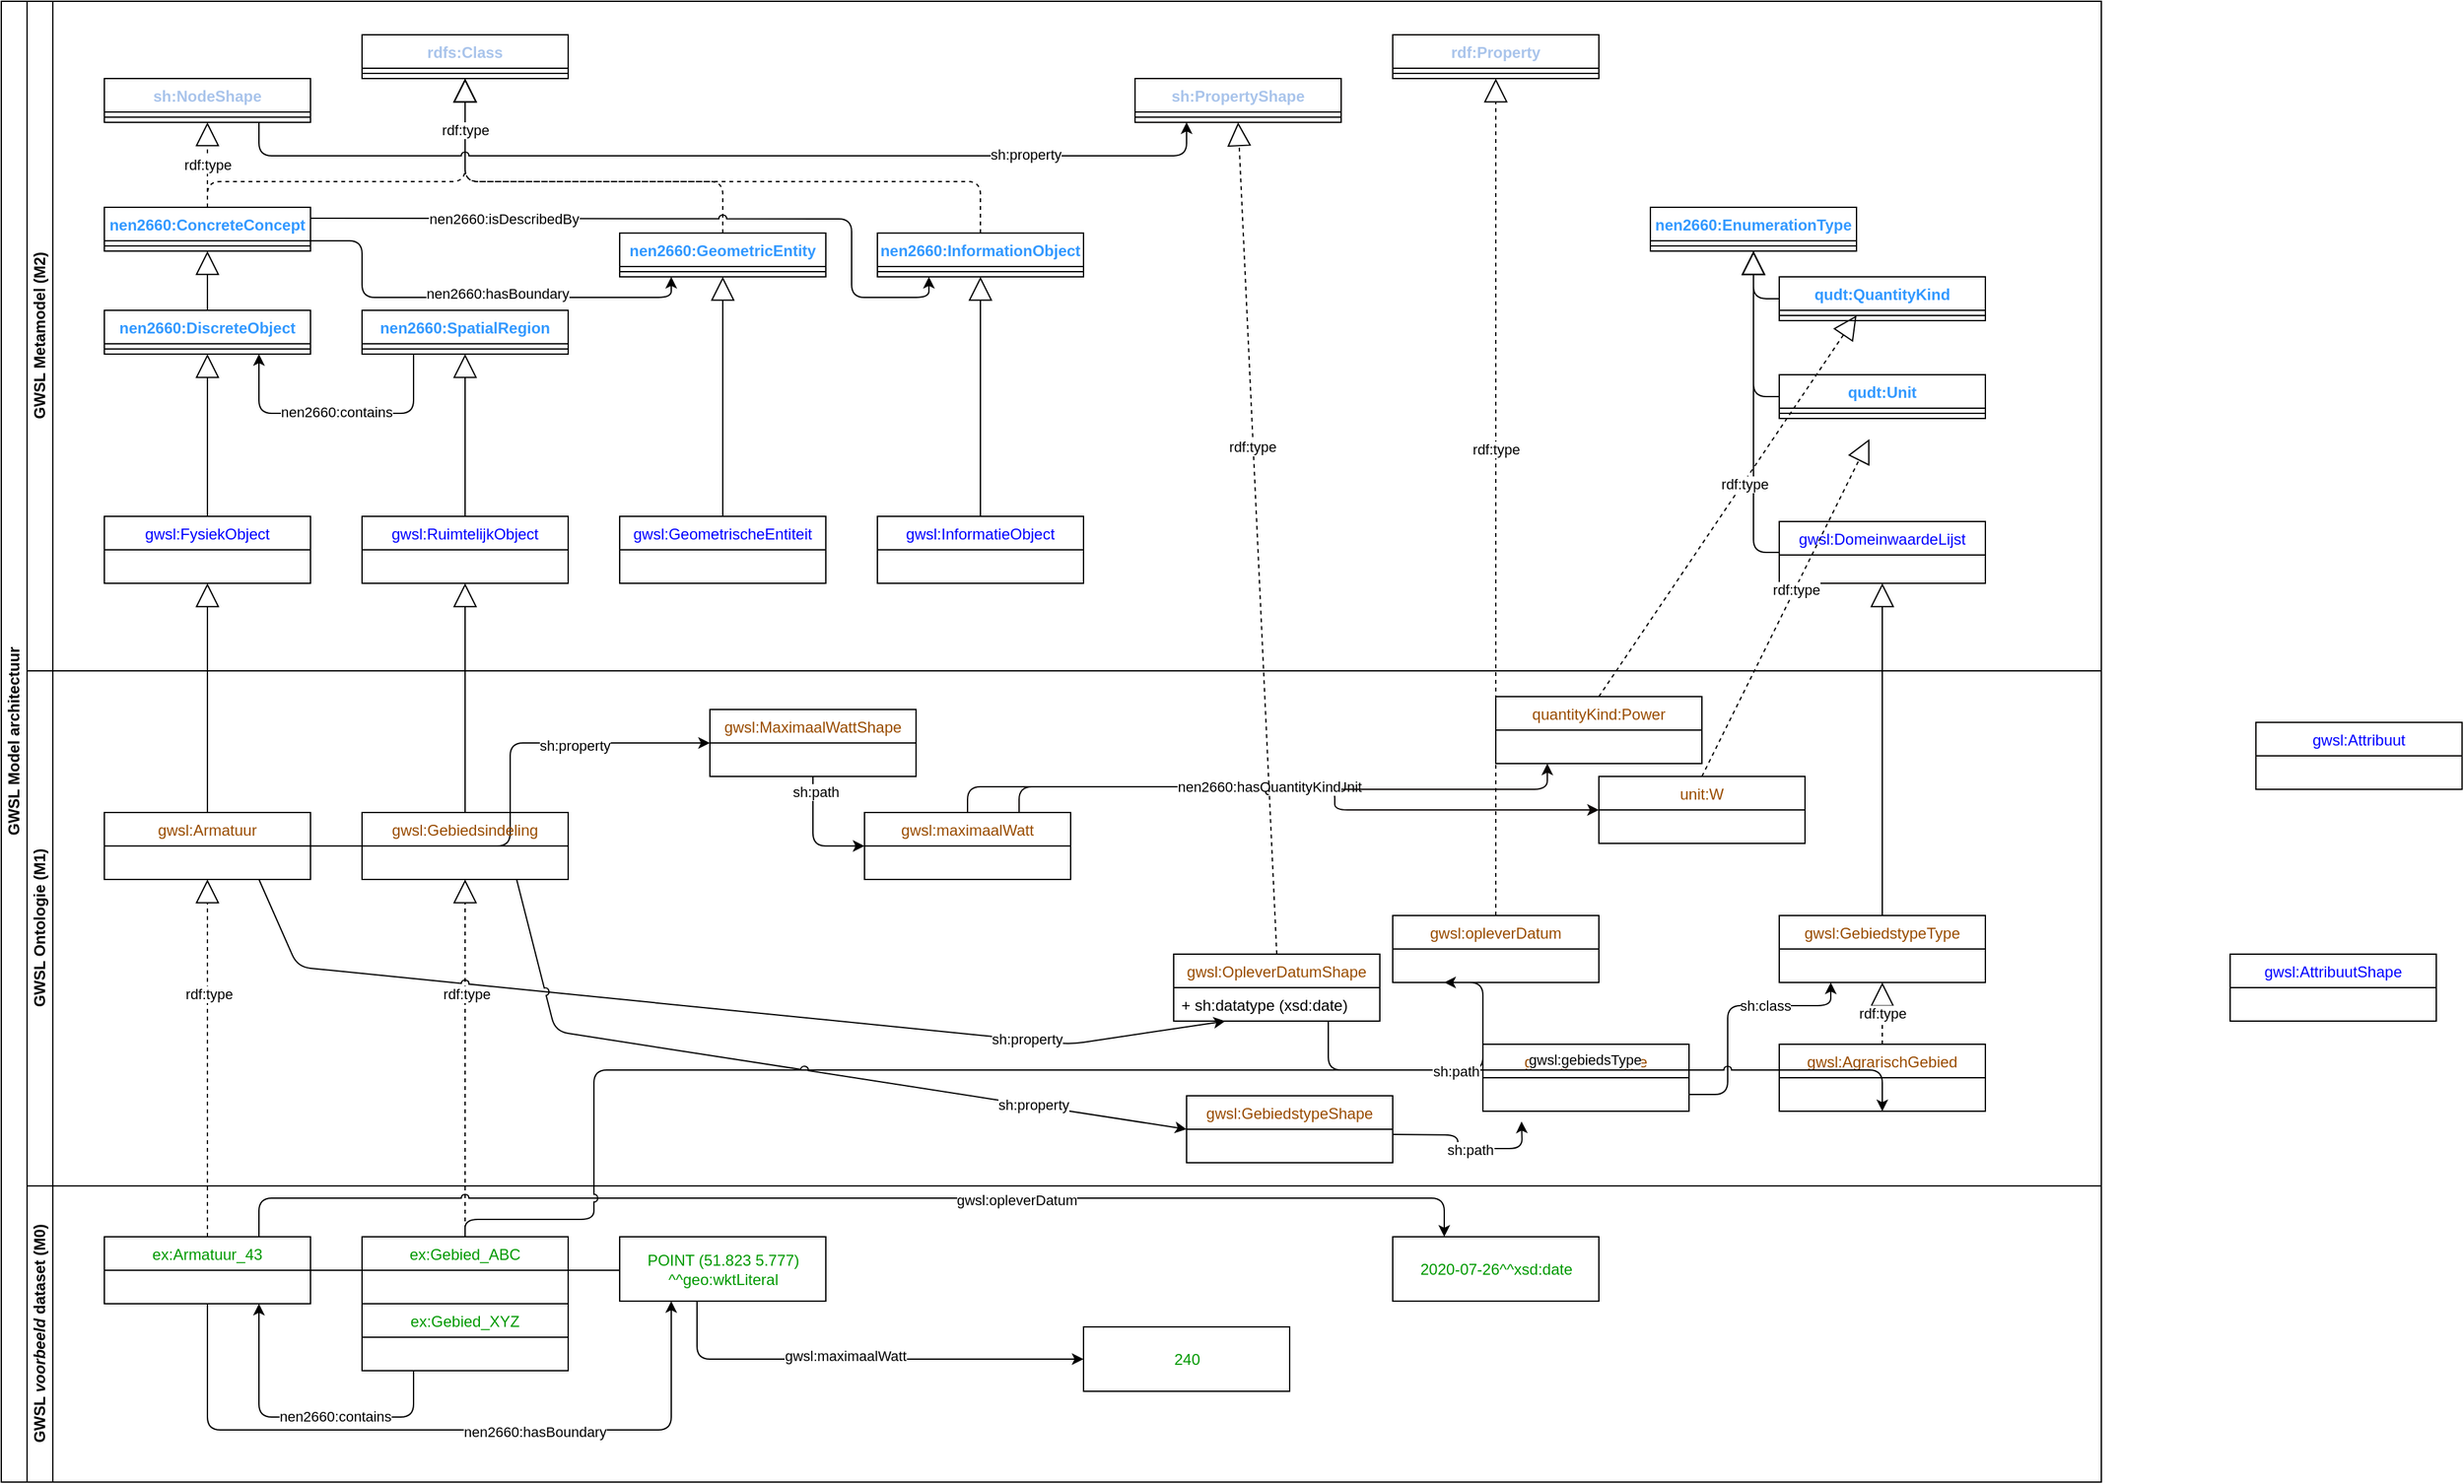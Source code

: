 <mxfile version="14.9.2" type="github">
  <diagram id="prtHgNgQTEPvFCAcTncT" name="Page-1">
    <mxGraphModel dx="2062" dy="1122" grid="1" gridSize="10" guides="1" tooltips="1" connect="1" arrows="1" fold="1" page="1" pageScale="1" pageWidth="1654" pageHeight="1169" math="0" shadow="0">
      <root>
        <mxCell id="0" />
        <mxCell id="1" parent="0" />
        <mxCell id="dNxyNK7c78bLwvsdeMH5-19" value="GWSL Model architectuur" style="swimlane;html=1;childLayout=stackLayout;resizeParent=1;resizeParentMax=0;horizontal=0;startSize=20;horizontalStack=0;" parent="1" vertex="1">
          <mxGeometry x="10" y="10" width="1630" height="1150" as="geometry">
            <mxRectangle x="120" y="120" width="30" height="50" as="alternateBounds" />
          </mxGeometry>
        </mxCell>
        <mxCell id="dNxyNK7c78bLwvsdeMH5-20" value="GWSL Metamodel (M2)" style="swimlane;html=1;startSize=20;horizontal=0;" parent="dNxyNK7c78bLwvsdeMH5-19" vertex="1">
          <mxGeometry x="20" width="1610" height="520" as="geometry">
            <mxRectangle x="20" width="1540" height="20" as="alternateBounds" />
          </mxGeometry>
        </mxCell>
        <mxCell id="ITeB4xRi5K-im_U4vZZ5-93" value="" style="endArrow=block;endSize=16;endFill=0;html=1;exitX=0.5;exitY=0;exitDx=0;exitDy=0;dashed=1;" parent="dNxyNK7c78bLwvsdeMH5-20" source="ITeB4xRi5K-im_U4vZZ5-81" edge="1">
          <mxGeometry width="160" relative="1" as="geometry">
            <mxPoint x="550" y="190" as="sourcePoint" />
            <mxPoint x="340" y="60" as="targetPoint" />
            <Array as="points">
              <mxPoint x="740" y="140" />
              <mxPoint x="340" y="140" />
            </Array>
          </mxGeometry>
        </mxCell>
        <mxCell id="ITeB4xRi5K-im_U4vZZ5-92" value="" style="endArrow=block;endSize=16;endFill=0;html=1;entryX=0.5;entryY=1;entryDx=0;entryDy=0;exitX=0.5;exitY=0;exitDx=0;exitDy=0;dashed=1;" parent="dNxyNK7c78bLwvsdeMH5-20" source="ITeB4xRi5K-im_U4vZZ5-16" target="ITeB4xRi5K-im_U4vZZ5-38" edge="1">
          <mxGeometry width="160" relative="1" as="geometry">
            <mxPoint x="150" y="170" as="sourcePoint" />
            <mxPoint x="350" y="70" as="targetPoint" />
            <Array as="points">
              <mxPoint x="540" y="140" />
              <mxPoint x="340" y="140" />
            </Array>
          </mxGeometry>
        </mxCell>
        <mxCell id="ITeB4xRi5K-im_U4vZZ5-11" value="gwsl:FysiekObject" style="swimlane;fontStyle=0;childLayout=stackLayout;horizontal=1;startSize=26;fillColor=none;horizontalStack=0;resizeParent=1;resizeParentMax=0;resizeLast=0;collapsible=1;marginBottom=0;fontColor=#0000FF;" parent="dNxyNK7c78bLwvsdeMH5-20" vertex="1">
          <mxGeometry x="60" y="400" width="160" height="52" as="geometry" />
        </mxCell>
        <mxCell id="ITeB4xRi5K-im_U4vZZ5-13" value="" style="endArrow=block;endSize=16;endFill=0;html=1;entryX=0.5;entryY=1;entryDx=0;entryDy=0;" parent="dNxyNK7c78bLwvsdeMH5-20" source="ITeB4xRi5K-im_U4vZZ5-11" target="ITeB4xRi5K-im_U4vZZ5-5" edge="1">
          <mxGeometry width="160" relative="1" as="geometry">
            <mxPoint x="-145" y="400" as="sourcePoint" />
            <mxPoint x="15" y="400" as="targetPoint" />
          </mxGeometry>
        </mxCell>
        <mxCell id="ITeB4xRi5K-im_U4vZZ5-14" value="gwsl:RuimtelijkObject" style="swimlane;fontStyle=0;childLayout=stackLayout;horizontal=1;startSize=26;fillColor=none;horizontalStack=0;resizeParent=1;resizeParentMax=0;resizeLast=0;collapsible=1;marginBottom=0;fontColor=#0000FF;" parent="dNxyNK7c78bLwvsdeMH5-20" vertex="1">
          <mxGeometry x="260" y="400" width="160" height="52" as="geometry" />
        </mxCell>
        <mxCell id="ITeB4xRi5K-im_U4vZZ5-15" value="" style="endArrow=block;endSize=16;endFill=0;html=1;exitX=0.5;exitY=0;exitDx=0;exitDy=0;" parent="dNxyNK7c78bLwvsdeMH5-20" source="ITeB4xRi5K-im_U4vZZ5-14" target="ITeB4xRi5K-im_U4vZZ5-10" edge="1">
          <mxGeometry width="160" relative="1" as="geometry">
            <mxPoint x="-35" y="360" as="sourcePoint" />
            <mxPoint x="-35" y="224" as="targetPoint" />
          </mxGeometry>
        </mxCell>
        <mxCell id="ITeB4xRi5K-im_U4vZZ5-18" value="nen2660:EnumerationType" style="swimlane;fontStyle=1;align=center;verticalAlign=top;childLayout=stackLayout;horizontal=1;startSize=26;horizontalStack=0;resizeParent=1;resizeParentMax=0;resizeLast=0;collapsible=1;marginBottom=0;fontColor=#3399FF;" parent="dNxyNK7c78bLwvsdeMH5-20" vertex="1">
          <mxGeometry x="1260" y="160" width="160" height="34" as="geometry" />
        </mxCell>
        <mxCell id="ITeB4xRi5K-im_U4vZZ5-19" value="" style="line;strokeWidth=1;fillColor=none;align=left;verticalAlign=middle;spacingTop=-1;spacingLeft=3;spacingRight=3;rotatable=0;labelPosition=right;points=[];portConstraint=eastwest;" parent="ITeB4xRi5K-im_U4vZZ5-18" vertex="1">
          <mxGeometry y="26" width="160" height="8" as="geometry" />
        </mxCell>
        <mxCell id="ITeB4xRi5K-im_U4vZZ5-20" value="qudt:QuantityKind" style="swimlane;fontStyle=1;align=center;verticalAlign=top;childLayout=stackLayout;horizontal=1;startSize=26;horizontalStack=0;resizeParent=1;resizeParentMax=0;resizeLast=0;collapsible=1;marginBottom=0;labelBackgroundColor=none;fontColor=#3399FF;" parent="dNxyNK7c78bLwvsdeMH5-20" vertex="1">
          <mxGeometry x="1360" y="214" width="160" height="34" as="geometry" />
        </mxCell>
        <mxCell id="ITeB4xRi5K-im_U4vZZ5-21" value="" style="line;strokeWidth=1;fillColor=none;align=left;verticalAlign=middle;spacingTop=-1;spacingLeft=3;spacingRight=3;rotatable=0;labelPosition=right;points=[];portConstraint=eastwest;labelBackgroundColor=#FF9999;" parent="ITeB4xRi5K-im_U4vZZ5-20" vertex="1">
          <mxGeometry y="26" width="160" height="8" as="geometry" />
        </mxCell>
        <mxCell id="ITeB4xRi5K-im_U4vZZ5-22" value="qudt:Unit" style="swimlane;fontStyle=1;align=center;verticalAlign=top;childLayout=stackLayout;horizontal=1;startSize=26;horizontalStack=0;resizeParent=1;resizeParentMax=0;resizeLast=0;collapsible=1;marginBottom=0;labelBackgroundColor=none;fontColor=#3399FF;" parent="dNxyNK7c78bLwvsdeMH5-20" vertex="1">
          <mxGeometry x="1360" y="290" width="160" height="34" as="geometry" />
        </mxCell>
        <mxCell id="ITeB4xRi5K-im_U4vZZ5-23" value="" style="line;strokeWidth=1;fillColor=none;align=left;verticalAlign=middle;spacingTop=-1;spacingLeft=3;spacingRight=3;rotatable=0;labelPosition=right;points=[];portConstraint=eastwest;labelBackgroundColor=#FF9999;" parent="ITeB4xRi5K-im_U4vZZ5-22" vertex="1">
          <mxGeometry y="26" width="160" height="8" as="geometry" />
        </mxCell>
        <mxCell id="ITeB4xRi5K-im_U4vZZ5-25" value="rdf:Property" style="swimlane;fontStyle=1;align=center;verticalAlign=top;childLayout=stackLayout;horizontal=1;startSize=26;horizontalStack=0;resizeParent=1;resizeParentMax=0;resizeLast=0;collapsible=1;marginBottom=0;strokeColor=#050302;fillColor=#FFFFFF;labelBackgroundColor=none;labelBorderColor=none;fontColor=#A9C4EB;" parent="dNxyNK7c78bLwvsdeMH5-20" vertex="1">
          <mxGeometry x="1060" y="26" width="160" height="34" as="geometry" />
        </mxCell>
        <mxCell id="ITeB4xRi5K-im_U4vZZ5-26" value="" style="line;strokeWidth=1;fillColor=none;align=left;verticalAlign=middle;spacingTop=-1;spacingLeft=3;spacingRight=3;rotatable=0;labelPosition=right;points=[];portConstraint=eastwest;" parent="ITeB4xRi5K-im_U4vZZ5-25" vertex="1">
          <mxGeometry y="26" width="160" height="8" as="geometry" />
        </mxCell>
        <mxCell id="ITeB4xRi5K-im_U4vZZ5-30" value="gwsl:GeometrischeEntiteit" style="swimlane;fontStyle=0;childLayout=stackLayout;horizontal=1;startSize=26;fillColor=none;horizontalStack=0;resizeParent=1;resizeParentMax=0;resizeLast=0;collapsible=1;marginBottom=0;fontColor=#0000FF;" parent="dNxyNK7c78bLwvsdeMH5-20" vertex="1">
          <mxGeometry x="460" y="400" width="160" height="52" as="geometry" />
        </mxCell>
        <mxCell id="ITeB4xRi5K-im_U4vZZ5-31" value="" style="endArrow=block;endSize=16;endFill=0;html=1;exitX=0.5;exitY=0;exitDx=0;exitDy=0;" parent="dNxyNK7c78bLwvsdeMH5-20" source="ITeB4xRi5K-im_U4vZZ5-30" target="ITeB4xRi5K-im_U4vZZ5-17" edge="1">
          <mxGeometry width="160" relative="1" as="geometry">
            <mxPoint x="434.41" y="350" as="sourcePoint" />
            <mxPoint x="434.41" y="214" as="targetPoint" />
          </mxGeometry>
        </mxCell>
        <mxCell id="ITeB4xRi5K-im_U4vZZ5-40" value="sh:NodeShape" style="swimlane;fontStyle=1;align=center;verticalAlign=top;childLayout=stackLayout;horizontal=1;startSize=26;horizontalStack=0;resizeParent=1;resizeParentMax=0;resizeLast=0;collapsible=1;marginBottom=0;labelBackgroundColor=none;labelBorderColor=none;fontColor=#A9C4EB;" parent="dNxyNK7c78bLwvsdeMH5-20" vertex="1">
          <mxGeometry x="60" y="60" width="160" height="34" as="geometry" />
        </mxCell>
        <mxCell id="ITeB4xRi5K-im_U4vZZ5-41" value="" style="line;strokeWidth=1;fillColor=none;align=left;verticalAlign=middle;spacingTop=-1;spacingLeft=3;spacingRight=3;rotatable=0;labelPosition=right;points=[];portConstraint=eastwest;" parent="ITeB4xRi5K-im_U4vZZ5-40" vertex="1">
          <mxGeometry y="26" width="160" height="8" as="geometry" />
        </mxCell>
        <mxCell id="ITeB4xRi5K-im_U4vZZ5-45" value="" style="endArrow=block;endSize=16;endFill=0;html=1;entryX=0.5;entryY=1;entryDx=0;entryDy=0;exitX=0;exitY=0.5;exitDx=0;exitDy=0;" parent="dNxyNK7c78bLwvsdeMH5-20" source="ITeB4xRi5K-im_U4vZZ5-22" target="ITeB4xRi5K-im_U4vZZ5-18" edge="1">
          <mxGeometry width="160" relative="1" as="geometry">
            <mxPoint x="290" y="250" as="sourcePoint" />
            <mxPoint x="290" y="204.0" as="targetPoint" />
            <Array as="points">
              <mxPoint x="1340" y="307" />
              <mxPoint x="1340" y="220" />
            </Array>
          </mxGeometry>
        </mxCell>
        <mxCell id="ITeB4xRi5K-im_U4vZZ5-46" value="" style="endArrow=block;endSize=16;endFill=0;html=1;entryX=0.5;entryY=1;entryDx=0;entryDy=0;exitX=0;exitY=0.5;exitDx=0;exitDy=0;" parent="dNxyNK7c78bLwvsdeMH5-20" source="ITeB4xRi5K-im_U4vZZ5-20" target="ITeB4xRi5K-im_U4vZZ5-18" edge="1">
          <mxGeometry width="160" relative="1" as="geometry">
            <mxPoint x="1300" y="270" as="sourcePoint" />
            <mxPoint x="1350" y="204.0" as="targetPoint" />
            <Array as="points">
              <mxPoint x="1340" y="231" />
            </Array>
          </mxGeometry>
        </mxCell>
        <mxCell id="ITeB4xRi5K-im_U4vZZ5-79" value="sh:PropertyShape" style="swimlane;fontStyle=1;align=center;verticalAlign=top;childLayout=stackLayout;horizontal=1;startSize=26;horizontalStack=0;resizeParent=1;resizeParentMax=0;resizeLast=0;collapsible=1;marginBottom=0;strokeColor=#050302;fillColor=#FFFFFF;labelBackgroundColor=none;labelBorderColor=none;fontColor=#A9C4EB;" parent="dNxyNK7c78bLwvsdeMH5-20" vertex="1">
          <mxGeometry x="860" y="60" width="160" height="34" as="geometry" />
        </mxCell>
        <mxCell id="ITeB4xRi5K-im_U4vZZ5-80" value="" style="line;strokeWidth=1;fillColor=none;align=left;verticalAlign=middle;spacingTop=-1;spacingLeft=3;spacingRight=3;rotatable=0;labelPosition=right;points=[];portConstraint=eastwest;" parent="ITeB4xRi5K-im_U4vZZ5-79" vertex="1">
          <mxGeometry y="26" width="160" height="8" as="geometry" />
        </mxCell>
        <mxCell id="ITeB4xRi5K-im_U4vZZ5-5" value="nen2660:DiscreteObject" style="swimlane;fontStyle=1;align=center;verticalAlign=top;childLayout=stackLayout;horizontal=1;startSize=26;horizontalStack=0;resizeParent=1;resizeParentMax=0;resizeLast=0;collapsible=1;marginBottom=0;fontColor=#3399FF;" parent="dNxyNK7c78bLwvsdeMH5-20" vertex="1">
          <mxGeometry x="60" y="240" width="160" height="34" as="geometry" />
        </mxCell>
        <mxCell id="ITeB4xRi5K-im_U4vZZ5-6" value="" style="line;strokeWidth=1;fillColor=none;align=left;verticalAlign=middle;spacingTop=-1;spacingLeft=3;spacingRight=3;rotatable=0;labelPosition=right;points=[];portConstraint=eastwest;" parent="ITeB4xRi5K-im_U4vZZ5-5" vertex="1">
          <mxGeometry y="26" width="160" height="8" as="geometry" />
        </mxCell>
        <mxCell id="ITeB4xRi5K-im_U4vZZ5-9" value="nen2660:SpatialRegion" style="swimlane;fontStyle=1;align=center;verticalAlign=top;childLayout=stackLayout;horizontal=1;startSize=26;horizontalStack=0;resizeParent=1;resizeParentMax=0;resizeLast=0;collapsible=1;marginBottom=0;fontColor=#3399FF;" parent="dNxyNK7c78bLwvsdeMH5-20" vertex="1">
          <mxGeometry x="260" y="240" width="160" height="34" as="geometry" />
        </mxCell>
        <mxCell id="ITeB4xRi5K-im_U4vZZ5-10" value="" style="line;strokeWidth=1;fillColor=none;align=left;verticalAlign=middle;spacingTop=-1;spacingLeft=3;spacingRight=3;rotatable=0;labelPosition=right;points=[];portConstraint=eastwest;fontColor=#3399FF;" parent="ITeB4xRi5K-im_U4vZZ5-9" vertex="1">
          <mxGeometry y="26" width="160" height="8" as="geometry" />
        </mxCell>
        <mxCell id="ITeB4xRi5K-im_U4vZZ5-1" style="edgeStyle=orthogonalEdgeStyle;rounded=1;orthogonalLoop=1;jettySize=auto;html=1;entryX=0.25;entryY=1;entryDx=0;entryDy=0;startArrow=classic;startFill=1;endArrow=none;endFill=0;exitX=0.75;exitY=1;exitDx=0;exitDy=0;" parent="dNxyNK7c78bLwvsdeMH5-20" source="ITeB4xRi5K-im_U4vZZ5-5" target="ITeB4xRi5K-im_U4vZZ5-9" edge="1">
          <mxGeometry relative="1" as="geometry">
            <mxPoint x="220" y="297" as="sourcePoint" />
            <mxPoint x="300" y="297" as="targetPoint" />
            <Array as="points">
              <mxPoint x="180" y="320" />
              <mxPoint x="300" y="320" />
            </Array>
          </mxGeometry>
        </mxCell>
        <mxCell id="ITeB4xRi5K-im_U4vZZ5-2" value="nen2660:contains" style="edgeLabel;html=1;align=center;verticalAlign=middle;resizable=0;points=[];" parent="ITeB4xRi5K-im_U4vZZ5-1" vertex="1" connectable="0">
          <mxGeometry x="0.211" y="-2" relative="1" as="geometry">
            <mxPoint x="-23" y="-3" as="offset" />
          </mxGeometry>
        </mxCell>
        <mxCell id="ITeB4xRi5K-im_U4vZZ5-16" value="nen2660:GeometricEntity" style="swimlane;fontStyle=1;align=center;verticalAlign=top;childLayout=stackLayout;horizontal=1;startSize=26;horizontalStack=0;resizeParent=1;resizeParentMax=0;resizeLast=0;collapsible=1;marginBottom=0;fontColor=#3399FF;" parent="dNxyNK7c78bLwvsdeMH5-20" vertex="1">
          <mxGeometry x="460" y="180" width="160" height="34" as="geometry" />
        </mxCell>
        <mxCell id="ITeB4xRi5K-im_U4vZZ5-17" value="" style="line;strokeWidth=1;fillColor=none;align=left;verticalAlign=middle;spacingTop=-1;spacingLeft=3;spacingRight=3;rotatable=0;labelPosition=right;points=[];portConstraint=eastwest;" parent="ITeB4xRi5K-im_U4vZZ5-16" vertex="1">
          <mxGeometry y="26" width="160" height="8" as="geometry" />
        </mxCell>
        <mxCell id="ITeB4xRi5K-im_U4vZZ5-81" value="nen2660:InformationObject" style="swimlane;fontStyle=1;align=center;verticalAlign=top;childLayout=stackLayout;horizontal=1;startSize=26;horizontalStack=0;resizeParent=1;resizeParentMax=0;resizeLast=0;collapsible=1;marginBottom=0;fontColor=#3399FF;" parent="dNxyNK7c78bLwvsdeMH5-20" vertex="1">
          <mxGeometry x="660" y="180" width="160" height="34" as="geometry" />
        </mxCell>
        <mxCell id="ITeB4xRi5K-im_U4vZZ5-82" value="" style="line;strokeWidth=1;fillColor=none;align=left;verticalAlign=middle;spacingTop=-1;spacingLeft=3;spacingRight=3;rotatable=0;labelPosition=right;points=[];portConstraint=eastwest;" parent="ITeB4xRi5K-im_U4vZZ5-81" vertex="1">
          <mxGeometry y="26" width="160" height="8" as="geometry" />
        </mxCell>
        <mxCell id="ITeB4xRi5K-im_U4vZZ5-34" value="nen2660:ConcreteConcept" style="swimlane;fontStyle=1;align=center;verticalAlign=top;childLayout=stackLayout;horizontal=1;startSize=26;horizontalStack=0;resizeParent=1;resizeParentMax=0;resizeLast=0;collapsible=1;marginBottom=0;fontColor=#3399FF;" parent="dNxyNK7c78bLwvsdeMH5-20" vertex="1">
          <mxGeometry x="60" y="160" width="160" height="34" as="geometry" />
        </mxCell>
        <mxCell id="ITeB4xRi5K-im_U4vZZ5-35" value="" style="line;strokeWidth=1;fillColor=none;align=left;verticalAlign=middle;spacingTop=-1;spacingLeft=3;spacingRight=3;rotatable=0;labelPosition=right;points=[];portConstraint=eastwest;" parent="ITeB4xRi5K-im_U4vZZ5-34" vertex="1">
          <mxGeometry y="26" width="160" height="8" as="geometry" />
        </mxCell>
        <mxCell id="ITeB4xRi5K-im_U4vZZ5-36" value="" style="endArrow=block;endSize=16;endFill=0;html=1;entryX=0.5;entryY=1;entryDx=0;entryDy=0;exitX=0.5;exitY=0;exitDx=0;exitDy=0;" parent="dNxyNK7c78bLwvsdeMH5-20" source="ITeB4xRi5K-im_U4vZZ5-5" target="ITeB4xRi5K-im_U4vZZ5-34" edge="1">
          <mxGeometry width="160" relative="1" as="geometry">
            <mxPoint x="140" y="290" as="sourcePoint" />
            <mxPoint x="150" y="324.0" as="targetPoint" />
          </mxGeometry>
        </mxCell>
        <mxCell id="ITeB4xRi5K-im_U4vZZ5-7" style="edgeStyle=orthogonalEdgeStyle;rounded=1;orthogonalLoop=1;jettySize=auto;html=1;startArrow=none;startFill=0;endArrow=classic;endFill=1;entryX=0.25;entryY=1;entryDx=0;entryDy=0;" parent="dNxyNK7c78bLwvsdeMH5-20" target="ITeB4xRi5K-im_U4vZZ5-16" edge="1">
          <mxGeometry relative="1" as="geometry">
            <mxPoint x="220" y="186" as="sourcePoint" />
            <mxPoint x="470" y="210" as="targetPoint" />
            <Array as="points">
              <mxPoint x="260" y="186" />
              <mxPoint x="260" y="230" />
              <mxPoint x="500" y="230" />
            </Array>
          </mxGeometry>
        </mxCell>
        <mxCell id="ITeB4xRi5K-im_U4vZZ5-8" value="nen2660:hasBoundary" style="edgeLabel;html=1;align=center;verticalAlign=middle;resizable=0;points=[];" parent="ITeB4xRi5K-im_U4vZZ5-7" vertex="1" connectable="0">
          <mxGeometry x="-0.138" y="-3" relative="1" as="geometry">
            <mxPoint x="42" y="-6" as="offset" />
          </mxGeometry>
        </mxCell>
        <mxCell id="ITeB4xRi5K-im_U4vZZ5-44" value="rdf:type" style="endArrow=block;endSize=16;endFill=0;html=1;entryX=0.5;entryY=1;entryDx=0;entryDy=0;exitX=0.5;exitY=0;exitDx=0;exitDy=0;dashed=1;" parent="dNxyNK7c78bLwvsdeMH5-20" source="ITeB4xRi5K-im_U4vZZ5-34" target="ITeB4xRi5K-im_U4vZZ5-40" edge="1">
          <mxGeometry width="160" relative="1" as="geometry">
            <mxPoint x="150" y="130" as="sourcePoint" />
            <mxPoint x="150" y="64.0" as="targetPoint" />
          </mxGeometry>
        </mxCell>
        <mxCell id="ITeB4xRi5K-im_U4vZZ5-83" style="edgeStyle=orthogonalEdgeStyle;rounded=1;orthogonalLoop=1;jettySize=auto;html=1;exitX=1;exitY=0.25;exitDx=0;exitDy=0;entryX=0.25;entryY=1;entryDx=0;entryDy=0;startArrow=none;startFill=0;endArrow=classic;endFill=1;jumpStyle=arc;" parent="dNxyNK7c78bLwvsdeMH5-20" source="ITeB4xRi5K-im_U4vZZ5-34" target="ITeB4xRi5K-im_U4vZZ5-81" edge="1">
          <mxGeometry relative="1" as="geometry">
            <mxPoint x="230" y="187" as="sourcePoint" />
            <mxPoint x="550" y="187" as="targetPoint" />
            <Array as="points">
              <mxPoint x="240" y="169" />
              <mxPoint x="640" y="169" />
              <mxPoint x="640" y="230" />
              <mxPoint x="700" y="230" />
            </Array>
          </mxGeometry>
        </mxCell>
        <mxCell id="ITeB4xRi5K-im_U4vZZ5-84" value="nen2660:isDescribedBy" style="edgeLabel;html=1;align=center;verticalAlign=middle;resizable=0;points=[];" parent="ITeB4xRi5K-im_U4vZZ5-83" vertex="1" connectable="0">
          <mxGeometry x="-0.138" y="-3" relative="1" as="geometry">
            <mxPoint x="-90" y="-3" as="offset" />
          </mxGeometry>
        </mxCell>
        <mxCell id="ITeB4xRi5K-im_U4vZZ5-38" value="rdfs:Class" style="swimlane;fontStyle=1;align=center;verticalAlign=top;childLayout=stackLayout;horizontal=1;startSize=26;horizontalStack=0;resizeParent=1;resizeParentMax=0;resizeLast=0;collapsible=1;marginBottom=0;labelBackgroundColor=none;labelBorderColor=none;fontColor=#A9C4EB;" parent="dNxyNK7c78bLwvsdeMH5-20" vertex="1">
          <mxGeometry x="260" y="26" width="160" height="34" as="geometry" />
        </mxCell>
        <mxCell id="ITeB4xRi5K-im_U4vZZ5-39" value="" style="line;strokeWidth=1;fillColor=none;align=left;verticalAlign=middle;spacingTop=-1;spacingLeft=3;spacingRight=3;rotatable=0;labelPosition=right;points=[];portConstraint=eastwest;" parent="ITeB4xRi5K-im_U4vZZ5-38" vertex="1">
          <mxGeometry y="26" width="160" height="8" as="geometry" />
        </mxCell>
        <mxCell id="ITeB4xRi5K-im_U4vZZ5-42" value="rdf:type" style="endArrow=block;endSize=16;endFill=0;html=1;exitX=0.5;exitY=0;exitDx=0;exitDy=0;dashed=1;" parent="dNxyNK7c78bLwvsdeMH5-20" source="ITeB4xRi5K-im_U4vZZ5-34" edge="1">
          <mxGeometry x="0.733" width="160" relative="1" as="geometry">
            <mxPoint x="150" y="210" as="sourcePoint" />
            <mxPoint x="340" y="60" as="targetPoint" />
            <Array as="points">
              <mxPoint x="140" y="140" />
              <mxPoint x="340" y="140" />
            </Array>
            <mxPoint as="offset" />
          </mxGeometry>
        </mxCell>
        <mxCell id="ITeB4xRi5K-im_U4vZZ5-86" value="gwsl:InformatieObject" style="swimlane;fontStyle=0;childLayout=stackLayout;horizontal=1;startSize=26;fillColor=none;horizontalStack=0;resizeParent=1;resizeParentMax=0;resizeLast=0;collapsible=1;marginBottom=0;fontColor=#0000FF;" parent="dNxyNK7c78bLwvsdeMH5-20" vertex="1">
          <mxGeometry x="660" y="400" width="160" height="52" as="geometry" />
        </mxCell>
        <mxCell id="ITeB4xRi5K-im_U4vZZ5-87" value="" style="endArrow=block;endSize=16;endFill=0;html=1;exitX=0.5;exitY=0;exitDx=0;exitDy=0;entryX=0.5;entryY=1;entryDx=0;entryDy=0;" parent="dNxyNK7c78bLwvsdeMH5-20" source="ITeB4xRi5K-im_U4vZZ5-86" target="ITeB4xRi5K-im_U4vZZ5-81" edge="1">
          <mxGeometry width="160" relative="1" as="geometry">
            <mxPoint x="550" y="410" as="sourcePoint" />
            <mxPoint x="550" y="184.0" as="targetPoint" />
          </mxGeometry>
        </mxCell>
        <mxCell id="ITeB4xRi5K-im_U4vZZ5-101" value="gwsl:DomeinwaardeLijst" style="swimlane;fontStyle=0;childLayout=stackLayout;horizontal=1;startSize=26;horizontalStack=0;resizeParent=1;resizeParentMax=0;resizeLast=0;collapsible=1;marginBottom=0;strokeColor=#050302;fillColor=#FFFFFF;fontColor=#0000FF;" parent="dNxyNK7c78bLwvsdeMH5-20" vertex="1">
          <mxGeometry x="1360" y="404" width="160" height="48" as="geometry" />
        </mxCell>
        <mxCell id="ITeB4xRi5K-im_U4vZZ5-102" value="" style="endArrow=block;endSize=16;endFill=0;html=1;entryX=0.5;entryY=1;entryDx=0;entryDy=0;exitX=0;exitY=0.5;exitDx=0;exitDy=0;" parent="dNxyNK7c78bLwvsdeMH5-20" source="ITeB4xRi5K-im_U4vZZ5-101" target="ITeB4xRi5K-im_U4vZZ5-18" edge="1">
          <mxGeometry width="160" relative="1" as="geometry">
            <mxPoint x="1370" y="347" as="sourcePoint" />
            <mxPoint x="1350" y="204" as="targetPoint" />
            <Array as="points">
              <mxPoint x="1340" y="428" />
            </Array>
          </mxGeometry>
        </mxCell>
        <mxCell id="ITeB4xRi5K-im_U4vZZ5-95" value="" style="endArrow=classic;html=1;exitX=0.75;exitY=1;exitDx=0;exitDy=0;entryX=0.25;entryY=1;entryDx=0;entryDy=0;jumpStyle=arc;" parent="dNxyNK7c78bLwvsdeMH5-20" source="ITeB4xRi5K-im_U4vZZ5-40" target="ITeB4xRi5K-im_U4vZZ5-79" edge="1">
          <mxGeometry width="50" height="50" relative="1" as="geometry">
            <mxPoint x="430" y="53" as="sourcePoint" />
            <mxPoint x="1070" y="53" as="targetPoint" />
            <Array as="points">
              <mxPoint x="180" y="120" />
              <mxPoint x="900" y="120" />
            </Array>
          </mxGeometry>
        </mxCell>
        <mxCell id="ITeB4xRi5K-im_U4vZZ5-96" value="sh:property" style="edgeLabel;html=1;align=center;verticalAlign=middle;resizable=0;points=[];" parent="ITeB4xRi5K-im_U4vZZ5-95" vertex="1" connectable="0">
          <mxGeometry x="0.609" y="1" relative="1" as="geometry">
            <mxPoint as="offset" />
          </mxGeometry>
        </mxCell>
        <mxCell id="ITeB4xRi5K-im_U4vZZ5-109" value="" style="endArrow=block;endSize=16;endFill=0;html=1;entryX=0.5;entryY=1;entryDx=0;entryDy=0;exitX=0.5;exitY=0;exitDx=0;exitDy=0;dashed=1;" parent="dNxyNK7c78bLwvsdeMH5-19" source="ITeB4xRi5K-im_U4vZZ5-105" target="ITeB4xRi5K-im_U4vZZ5-110" edge="1">
          <mxGeometry width="160" relative="1" as="geometry">
            <mxPoint x="170" y="410.0" as="sourcePoint" />
            <mxPoint x="170" y="284" as="targetPoint" />
          </mxGeometry>
        </mxCell>
        <mxCell id="ITeB4xRi5K-im_U4vZZ5-111" value="rdf:type" style="edgeLabel;html=1;align=center;verticalAlign=middle;resizable=0;points=[];" parent="ITeB4xRi5K-im_U4vZZ5-109" vertex="1" connectable="0">
          <mxGeometry x="0.363" y="-1" relative="1" as="geometry">
            <mxPoint as="offset" />
          </mxGeometry>
        </mxCell>
        <mxCell id="ITeB4xRi5K-im_U4vZZ5-112" value="" style="endArrow=block;endSize=16;endFill=0;html=1;entryX=0.5;entryY=1;entryDx=0;entryDy=0;exitX=0.5;exitY=0;exitDx=0;exitDy=0;" parent="dNxyNK7c78bLwvsdeMH5-19" source="ITeB4xRi5K-im_U4vZZ5-110" target="ITeB4xRi5K-im_U4vZZ5-11" edge="1">
          <mxGeometry width="160" relative="1" as="geometry">
            <mxPoint x="170" y="930" as="sourcePoint" />
            <mxPoint x="170" y="632" as="targetPoint" />
          </mxGeometry>
        </mxCell>
        <mxCell id="ITeB4xRi5K-im_U4vZZ5-117" value="" style="endArrow=block;endSize=16;endFill=0;html=1;entryX=0.5;entryY=1;entryDx=0;entryDy=0;exitX=0.5;exitY=0;exitDx=0;exitDy=0;" parent="dNxyNK7c78bLwvsdeMH5-19" source="ITeB4xRi5K-im_U4vZZ5-116" target="ITeB4xRi5K-im_U4vZZ5-14" edge="1">
          <mxGeometry width="160" relative="1" as="geometry">
            <mxPoint x="170" y="640" as="sourcePoint" />
            <mxPoint x="170" y="462" as="targetPoint" />
          </mxGeometry>
        </mxCell>
        <mxCell id="ITeB4xRi5K-im_U4vZZ5-119" value="" style="endArrow=block;endSize=16;endFill=0;html=1;entryX=0.5;entryY=1;entryDx=0;entryDy=0;exitX=0.5;exitY=0;exitDx=0;exitDy=0;dashed=1;" parent="dNxyNK7c78bLwvsdeMH5-19" source="ITeB4xRi5K-im_U4vZZ5-114" target="ITeB4xRi5K-im_U4vZZ5-116" edge="1">
          <mxGeometry width="160" relative="1" as="geometry">
            <mxPoint x="370" y="640" as="sourcePoint" />
            <mxPoint x="370" y="462" as="targetPoint" />
          </mxGeometry>
        </mxCell>
        <mxCell id="ITeB4xRi5K-im_U4vZZ5-120" value="rdf:type" style="edgeLabel;html=1;align=center;verticalAlign=middle;resizable=0;points=[];" parent="ITeB4xRi5K-im_U4vZZ5-119" vertex="1" connectable="0">
          <mxGeometry x="0.363" y="-1" relative="1" as="geometry">
            <mxPoint as="offset" />
          </mxGeometry>
        </mxCell>
        <mxCell id="dNxyNK7c78bLwvsdeMH5-21" value="GWSL Ontologie (M1)" style="swimlane;html=1;startSize=20;horizontal=0;" parent="dNxyNK7c78bLwvsdeMH5-19" vertex="1">
          <mxGeometry x="20" y="520" width="1610" height="400" as="geometry">
            <mxRectangle x="20" y="520" width="1540" height="20" as="alternateBounds" />
          </mxGeometry>
        </mxCell>
        <mxCell id="jTv7qT2MNvlc-mNZcFPQ-32" style="edgeStyle=orthogonalEdgeStyle;rounded=1;jumpStyle=arc;orthogonalLoop=1;jettySize=auto;html=1;entryX=0;entryY=0.5;entryDx=0;entryDy=0;fontColor=#000000;" edge="1" parent="dNxyNK7c78bLwvsdeMH5-21" source="ITeB4xRi5K-im_U4vZZ5-110" target="jTv7qT2MNvlc-mNZcFPQ-24">
          <mxGeometry relative="1" as="geometry" />
        </mxCell>
        <mxCell id="jTv7qT2MNvlc-mNZcFPQ-33" value="sh:property" style="edgeLabel;html=1;align=center;verticalAlign=middle;resizable=0;points=[];fontColor=#000000;" vertex="1" connectable="0" parent="jTv7qT2MNvlc-mNZcFPQ-32">
          <mxGeometry x="0.462" y="-2" relative="1" as="geometry">
            <mxPoint as="offset" />
          </mxGeometry>
        </mxCell>
        <mxCell id="ITeB4xRi5K-im_U4vZZ5-110" value="gwsl:Armatuur" style="swimlane;fontStyle=0;childLayout=stackLayout;horizontal=1;startSize=26;fillColor=none;horizontalStack=0;resizeParent=1;resizeParentMax=0;resizeLast=0;collapsible=1;marginBottom=0;fontColor=#994C00;" parent="dNxyNK7c78bLwvsdeMH5-21" vertex="1">
          <mxGeometry x="60" y="110" width="160" height="52" as="geometry" />
        </mxCell>
        <mxCell id="ITeB4xRi5K-im_U4vZZ5-116" value="gwsl:Gebiedsindeling" style="swimlane;fontStyle=0;childLayout=stackLayout;horizontal=1;startSize=26;fillColor=none;horizontalStack=0;resizeParent=1;resizeParentMax=0;resizeLast=0;collapsible=1;marginBottom=0;fontColor=#994C00;" parent="dNxyNK7c78bLwvsdeMH5-21" vertex="1">
          <mxGeometry x="260" y="110" width="160" height="52" as="geometry" />
        </mxCell>
        <mxCell id="ITeB4xRi5K-im_U4vZZ5-131" value="gwsl:opleverDatum" style="swimlane;fontStyle=0;childLayout=stackLayout;horizontal=1;startSize=26;fillColor=none;horizontalStack=0;resizeParent=1;resizeParentMax=0;resizeLast=0;collapsible=1;marginBottom=0;fontColor=#994C00;" parent="dNxyNK7c78bLwvsdeMH5-21" vertex="1">
          <mxGeometry x="1060" y="190" width="160" height="52" as="geometry" />
        </mxCell>
        <mxCell id="jTv7qT2MNvlc-mNZcFPQ-11" value="gwsl:GebiedstypeType" style="swimlane;fontStyle=0;childLayout=stackLayout;horizontal=1;startSize=26;fillColor=none;horizontalStack=0;resizeParent=1;resizeParentMax=0;resizeLast=0;collapsible=1;marginBottom=0;fontColor=#994C00;" vertex="1" parent="dNxyNK7c78bLwvsdeMH5-21">
          <mxGeometry x="1360" y="190" width="160" height="52" as="geometry" />
        </mxCell>
        <mxCell id="jTv7qT2MNvlc-mNZcFPQ-13" value="gwsl:gebiedsType" style="swimlane;fontStyle=0;childLayout=stackLayout;horizontal=1;startSize=26;fillColor=none;horizontalStack=0;resizeParent=1;resizeParentMax=0;resizeLast=0;collapsible=1;marginBottom=0;fontColor=#994C00;" vertex="1" parent="dNxyNK7c78bLwvsdeMH5-21">
          <mxGeometry x="1130" y="290" width="160" height="52" as="geometry" />
        </mxCell>
        <mxCell id="ITeB4xRi5K-im_U4vZZ5-103" style="edgeStyle=orthogonalEdgeStyle;rounded=1;jumpStyle=arc;orthogonalLoop=1;jettySize=auto;html=1;exitX=1;exitY=0.75;exitDx=0;exitDy=0;entryX=0.25;entryY=1;entryDx=0;entryDy=0;" parent="dNxyNK7c78bLwvsdeMH5-21" source="jTv7qT2MNvlc-mNZcFPQ-13" target="jTv7qT2MNvlc-mNZcFPQ-11" edge="1">
          <mxGeometry relative="1" as="geometry">
            <mxPoint x="1400" as="targetPoint" />
            <Array as="points">
              <mxPoint x="1320" y="329" />
              <mxPoint x="1320" y="260" />
              <mxPoint x="1400" y="260" />
            </Array>
          </mxGeometry>
        </mxCell>
        <mxCell id="ITeB4xRi5K-im_U4vZZ5-104" value="sh:class" style="edgeLabel;html=1;align=center;verticalAlign=middle;resizable=0;points=[];" parent="ITeB4xRi5K-im_U4vZZ5-103" vertex="1" connectable="0">
          <mxGeometry x="0.514" relative="1" as="geometry">
            <mxPoint x="-21" as="offset" />
          </mxGeometry>
        </mxCell>
        <mxCell id="jTv7qT2MNvlc-mNZcFPQ-19" value="gwsl:AgrarischGebied" style="swimlane;fontStyle=0;childLayout=stackLayout;horizontal=1;startSize=26;fillColor=none;horizontalStack=0;resizeParent=1;resizeParentMax=0;resizeLast=0;collapsible=1;marginBottom=0;fontColor=#994C00;" vertex="1" parent="dNxyNK7c78bLwvsdeMH5-21">
          <mxGeometry x="1360" y="290" width="160" height="52" as="geometry" />
        </mxCell>
        <mxCell id="jTv7qT2MNvlc-mNZcFPQ-20" value="" style="endArrow=block;endSize=16;endFill=0;html=1;exitX=0.5;exitY=0;exitDx=0;exitDy=0;dashed=1;entryX=0.5;entryY=1;entryDx=0;entryDy=0;" edge="1" parent="dNxyNK7c78bLwvsdeMH5-21" source="jTv7qT2MNvlc-mNZcFPQ-19" target="jTv7qT2MNvlc-mNZcFPQ-11">
          <mxGeometry x="-0.565" width="160" relative="1" as="geometry">
            <mxPoint x="1150" y="200" as="sourcePoint" />
            <mxPoint x="1150" y="-360" as="targetPoint" />
            <mxPoint as="offset" />
            <Array as="points" />
          </mxGeometry>
        </mxCell>
        <mxCell id="jTv7qT2MNvlc-mNZcFPQ-21" value="rdf:type" style="edgeLabel;html=1;align=center;verticalAlign=middle;resizable=0;points=[];" vertex="1" connectable="0" parent="jTv7qT2MNvlc-mNZcFPQ-20">
          <mxGeometry x="0.123" y="3" relative="1" as="geometry">
            <mxPoint x="3" y="3" as="offset" />
          </mxGeometry>
        </mxCell>
        <mxCell id="jTv7qT2MNvlc-mNZcFPQ-34" style="edgeStyle=orthogonalEdgeStyle;rounded=1;jumpStyle=arc;orthogonalLoop=1;jettySize=auto;html=1;entryX=0;entryY=0.5;entryDx=0;entryDy=0;fontColor=#000000;" edge="1" parent="dNxyNK7c78bLwvsdeMH5-21" source="jTv7qT2MNvlc-mNZcFPQ-24" target="jTv7qT2MNvlc-mNZcFPQ-25">
          <mxGeometry relative="1" as="geometry" />
        </mxCell>
        <mxCell id="jTv7qT2MNvlc-mNZcFPQ-35" value="sh:path" style="edgeLabel;html=1;align=center;verticalAlign=middle;resizable=0;points=[];fontColor=#000000;" vertex="1" connectable="0" parent="jTv7qT2MNvlc-mNZcFPQ-34">
          <mxGeometry x="-0.745" y="2" relative="1" as="geometry">
            <mxPoint as="offset" />
          </mxGeometry>
        </mxCell>
        <mxCell id="jTv7qT2MNvlc-mNZcFPQ-24" value="gwsl:MaximaalWattShape" style="swimlane;fontStyle=0;childLayout=stackLayout;horizontal=1;startSize=26;fillColor=none;horizontalStack=0;resizeParent=1;resizeParentMax=0;resizeLast=0;collapsible=1;marginBottom=0;fontColor=#994C00;" vertex="1" parent="dNxyNK7c78bLwvsdeMH5-21">
          <mxGeometry x="530" y="30" width="160" height="52" as="geometry" />
        </mxCell>
        <mxCell id="jTv7qT2MNvlc-mNZcFPQ-25" value="gwsl:maximaalWatt" style="swimlane;fontStyle=0;childLayout=stackLayout;horizontal=1;startSize=26;fillColor=none;horizontalStack=0;resizeParent=1;resizeParentMax=0;resizeLast=0;collapsible=1;marginBottom=0;fontColor=#994C00;" vertex="1" parent="dNxyNK7c78bLwvsdeMH5-21">
          <mxGeometry x="650" y="110" width="160" height="52" as="geometry" />
        </mxCell>
        <mxCell id="jTv7qT2MNvlc-mNZcFPQ-26" value="unit:W" style="swimlane;fontStyle=0;childLayout=stackLayout;horizontal=1;startSize=26;fillColor=none;horizontalStack=0;resizeParent=1;resizeParentMax=0;resizeLast=0;collapsible=1;marginBottom=0;fontColor=#994C00;" vertex="1" parent="dNxyNK7c78bLwvsdeMH5-21">
          <mxGeometry x="1220" y="82" width="160" height="52" as="geometry" />
        </mxCell>
        <mxCell id="ITeB4xRi5K-im_U4vZZ5-28" value="nen2660:hasUnit" style="edgeStyle=orthogonalEdgeStyle;rounded=1;orthogonalLoop=1;jettySize=auto;html=1;entryX=0;entryY=0.5;entryDx=0;entryDy=0;fillColor=#f8cecc;jumpStyle=arc;strokeColor=#0A0504;exitX=0.75;exitY=0;exitDx=0;exitDy=0;" parent="dNxyNK7c78bLwvsdeMH5-21" source="jTv7qT2MNvlc-mNZcFPQ-25" target="jTv7qT2MNvlc-mNZcFPQ-26" edge="1">
          <mxGeometry relative="1" as="geometry">
            <mxPoint x="1325" y="-186" as="sourcePoint" />
            <mxPoint x="1445" y="-192" as="targetPoint" />
          </mxGeometry>
        </mxCell>
        <mxCell id="jTv7qT2MNvlc-mNZcFPQ-36" value="quantityKind:Power" style="swimlane;fontStyle=0;childLayout=stackLayout;horizontal=1;startSize=26;fillColor=none;horizontalStack=0;resizeParent=1;resizeParentMax=0;resizeLast=0;collapsible=1;marginBottom=0;fontColor=#994C00;" vertex="1" parent="dNxyNK7c78bLwvsdeMH5-21">
          <mxGeometry x="1140" y="20" width="160" height="52" as="geometry" />
        </mxCell>
        <mxCell id="ITeB4xRi5K-im_U4vZZ5-32" value="nen2660:hasQuantityKind" style="edgeStyle=orthogonalEdgeStyle;rounded=1;orthogonalLoop=1;jettySize=auto;html=1;entryX=0.25;entryY=1;entryDx=0;entryDy=0;fillColor=#f8cecc;jumpStyle=arc;strokeColor=#0A0504;exitX=0.5;exitY=0;exitDx=0;exitDy=0;" parent="dNxyNK7c78bLwvsdeMH5-21" source="jTv7qT2MNvlc-mNZcFPQ-25" target="jTv7qT2MNvlc-mNZcFPQ-36" edge="1">
          <mxGeometry relative="1" as="geometry">
            <mxPoint x="1335" y="-224" as="sourcePoint" />
            <mxPoint x="1710" y="-116" as="targetPoint" />
          </mxGeometry>
        </mxCell>
        <mxCell id="dNxyNK7c78bLwvsdeMH5-22" value="GWSL &lt;i&gt;voorbeeld&lt;/i&gt; dataset (M0)" style="swimlane;html=1;startSize=20;horizontal=0;" parent="dNxyNK7c78bLwvsdeMH5-19" vertex="1">
          <mxGeometry x="20" y="920" width="1610" height="230" as="geometry">
            <mxRectangle x="20" y="800" width="1540" height="20" as="alternateBounds" />
          </mxGeometry>
        </mxCell>
        <mxCell id="jTv7qT2MNvlc-mNZcFPQ-6" style="edgeStyle=orthogonalEdgeStyle;rounded=1;orthogonalLoop=1;jettySize=auto;html=1;entryX=0.25;entryY=0;entryDx=0;entryDy=0;fontColor=#000000;jumpStyle=arc;exitX=0.75;exitY=0;exitDx=0;exitDy=0;" edge="1" parent="dNxyNK7c78bLwvsdeMH5-22" source="ITeB4xRi5K-im_U4vZZ5-105" target="jTv7qT2MNvlc-mNZcFPQ-5">
          <mxGeometry relative="1" as="geometry">
            <Array as="points">
              <mxPoint x="180" y="9.5" />
              <mxPoint x="1100" y="9.5" />
            </Array>
          </mxGeometry>
        </mxCell>
        <mxCell id="jTv7qT2MNvlc-mNZcFPQ-7" value="gwsl:opleverDatum" style="edgeLabel;html=1;align=center;verticalAlign=middle;resizable=0;points=[];fontColor=#000000;" vertex="1" connectable="0" parent="jTv7qT2MNvlc-mNZcFPQ-6">
          <mxGeometry x="0.26" y="-1" relative="1" as="geometry">
            <mxPoint as="offset" />
          </mxGeometry>
        </mxCell>
        <mxCell id="jTv7qT2MNvlc-mNZcFPQ-30" style="edgeStyle=orthogonalEdgeStyle;rounded=1;jumpStyle=arc;orthogonalLoop=1;jettySize=auto;html=1;entryX=0;entryY=0.5;entryDx=0;entryDy=0;fontColor=#000000;" edge="1" parent="dNxyNK7c78bLwvsdeMH5-22" source="ITeB4xRi5K-im_U4vZZ5-105" target="jTv7qT2MNvlc-mNZcFPQ-29">
          <mxGeometry relative="1" as="geometry" />
        </mxCell>
        <mxCell id="jTv7qT2MNvlc-mNZcFPQ-31" value="gwsl:maximaalWatt" style="edgeLabel;html=1;align=center;verticalAlign=middle;resizable=0;points=[];fontColor=#000000;" vertex="1" connectable="0" parent="jTv7qT2MNvlc-mNZcFPQ-30">
          <mxGeometry x="0.447" y="3" relative="1" as="geometry">
            <mxPoint as="offset" />
          </mxGeometry>
        </mxCell>
        <mxCell id="ITeB4xRi5K-im_U4vZZ5-105" value="ex:Armatuur_43" style="swimlane;fontStyle=0;childLayout=stackLayout;horizontal=1;startSize=26;fillColor=none;horizontalStack=0;resizeParent=1;resizeParentMax=0;resizeLast=0;collapsible=1;marginBottom=0;fontColor=#009900;" parent="dNxyNK7c78bLwvsdeMH5-22" vertex="1">
          <mxGeometry x="60" y="39.5" width="160" height="52" as="geometry" />
        </mxCell>
        <mxCell id="ITeB4xRi5K-im_U4vZZ5-114" value="ex:Gebied_ABC" style="swimlane;fontStyle=0;childLayout=stackLayout;horizontal=1;startSize=26;fillColor=none;horizontalStack=0;resizeParent=1;resizeParentMax=0;resizeLast=0;collapsible=1;marginBottom=0;fontColor=#009900;" parent="dNxyNK7c78bLwvsdeMH5-22" vertex="1">
          <mxGeometry x="260" y="39.5" width="160" height="52" as="geometry" />
        </mxCell>
        <mxCell id="ITeB4xRi5K-im_U4vZZ5-115" value="ex:Gebied_XYZ" style="swimlane;fontStyle=0;childLayout=stackLayout;horizontal=1;startSize=26;fillColor=none;horizontalStack=0;resizeParent=1;resizeParentMax=0;resizeLast=0;collapsible=1;marginBottom=0;fontColor=#009900;" parent="dNxyNK7c78bLwvsdeMH5-22" vertex="1">
          <mxGeometry x="260" y="91.5" width="160" height="52" as="geometry" />
        </mxCell>
        <mxCell id="ITeB4xRi5K-im_U4vZZ5-129" style="edgeStyle=orthogonalEdgeStyle;rounded=1;orthogonalLoop=1;jettySize=auto;html=1;entryX=0.25;entryY=1;entryDx=0;entryDy=0;startArrow=classic;startFill=1;endArrow=none;endFill=0;exitX=0.75;exitY=1;exitDx=0;exitDy=0;" parent="dNxyNK7c78bLwvsdeMH5-22" source="ITeB4xRi5K-im_U4vZZ5-105" target="ITeB4xRi5K-im_U4vZZ5-115" edge="1">
          <mxGeometry relative="1" as="geometry">
            <mxPoint x="170.0" y="153.45" as="sourcePoint" />
            <mxPoint x="290.0" y="153.45" as="targetPoint" />
            <Array as="points">
              <mxPoint x="180" y="179.5" />
              <mxPoint x="300" y="179.5" />
            </Array>
          </mxGeometry>
        </mxCell>
        <mxCell id="ITeB4xRi5K-im_U4vZZ5-130" value="nen2660:contains" style="edgeLabel;html=1;align=center;verticalAlign=middle;resizable=0;points=[];" parent="ITeB4xRi5K-im_U4vZZ5-129" vertex="1" connectable="0">
          <mxGeometry x="0.211" y="-2" relative="1" as="geometry">
            <mxPoint x="-1" y="-3" as="offset" />
          </mxGeometry>
        </mxCell>
        <mxCell id="jTv7qT2MNvlc-mNZcFPQ-5" value="2020-07-26^^xsd:date" style="html=1;fontColor=#009900;" vertex="1" parent="dNxyNK7c78bLwvsdeMH5-22">
          <mxGeometry x="1060" y="39.5" width="160" height="50" as="geometry" />
        </mxCell>
        <mxCell id="jTv7qT2MNvlc-mNZcFPQ-8" value="POINT (51.823 5.777)&lt;br&gt;^^geo:wktLiteral" style="html=1;fontColor=#009900;" vertex="1" parent="dNxyNK7c78bLwvsdeMH5-22">
          <mxGeometry x="460" y="39.5" width="160" height="50" as="geometry" />
        </mxCell>
        <mxCell id="jTv7qT2MNvlc-mNZcFPQ-9" style="edgeStyle=orthogonalEdgeStyle;rounded=1;orthogonalLoop=1;jettySize=auto;html=1;entryX=0.25;entryY=1;entryDx=0;entryDy=0;fontColor=#000000;jumpStyle=arc;exitX=0.5;exitY=1;exitDx=0;exitDy=0;" edge="1" parent="dNxyNK7c78bLwvsdeMH5-22" source="ITeB4xRi5K-im_U4vZZ5-105" target="jTv7qT2MNvlc-mNZcFPQ-8">
          <mxGeometry relative="1" as="geometry">
            <mxPoint x="190" y="49.5" as="sourcePoint" />
            <mxPoint x="1110" y="49.5" as="targetPoint" />
            <Array as="points">
              <mxPoint x="140" y="189.5" />
              <mxPoint x="500" y="189.5" />
            </Array>
          </mxGeometry>
        </mxCell>
        <mxCell id="jTv7qT2MNvlc-mNZcFPQ-10" value="nen2660:hasBoundary" style="edgeLabel;html=1;align=center;verticalAlign=middle;resizable=0;points=[];fontColor=#000000;" vertex="1" connectable="0" parent="jTv7qT2MNvlc-mNZcFPQ-9">
          <mxGeometry x="0.26" y="-1" relative="1" as="geometry">
            <mxPoint as="offset" />
          </mxGeometry>
        </mxCell>
        <mxCell id="jTv7qT2MNvlc-mNZcFPQ-29" value="240" style="html=1;fontColor=#009900;" vertex="1" parent="dNxyNK7c78bLwvsdeMH5-22">
          <mxGeometry x="820" y="109.5" width="160" height="50" as="geometry" />
        </mxCell>
        <mxCell id="jTv7qT2MNvlc-mNZcFPQ-12" value="" style="endArrow=block;endSize=16;endFill=0;html=1;entryX=0.5;entryY=1;entryDx=0;entryDy=0;exitX=0.5;exitY=0;exitDx=0;exitDy=0;" edge="1" parent="dNxyNK7c78bLwvsdeMH5-19" source="jTv7qT2MNvlc-mNZcFPQ-11" target="ITeB4xRi5K-im_U4vZZ5-101">
          <mxGeometry width="160" relative="1" as="geometry">
            <mxPoint x="1490" y="634" as="sourcePoint" />
            <mxPoint x="1490" y="456" as="targetPoint" />
          </mxGeometry>
        </mxCell>
        <mxCell id="jTv7qT2MNvlc-mNZcFPQ-22" style="edgeStyle=orthogonalEdgeStyle;rounded=1;jumpStyle=arc;orthogonalLoop=1;jettySize=auto;html=1;entryX=0.5;entryY=1;entryDx=0;entryDy=0;fontColor=#009900;" edge="1" parent="dNxyNK7c78bLwvsdeMH5-19" source="ITeB4xRi5K-im_U4vZZ5-114" target="jTv7qT2MNvlc-mNZcFPQ-19">
          <mxGeometry relative="1" as="geometry">
            <Array as="points">
              <mxPoint x="460" y="946" />
              <mxPoint x="460" y="830" />
              <mxPoint x="1460" y="830" />
            </Array>
          </mxGeometry>
        </mxCell>
        <mxCell id="jTv7qT2MNvlc-mNZcFPQ-23" value="gwsl:gebiedsType" style="edgeLabel;html=1;align=center;verticalAlign=middle;resizable=0;points=[];" vertex="1" connectable="0" parent="jTv7qT2MNvlc-mNZcFPQ-22">
          <mxGeometry x="0.583" y="8" relative="1" as="geometry">
            <mxPoint as="offset" />
          </mxGeometry>
        </mxCell>
        <mxCell id="ITeB4xRi5K-im_U4vZZ5-27" value="" style="endArrow=block;endSize=16;endFill=0;html=1;exitX=0.5;exitY=0;exitDx=0;exitDy=0;dashed=1;entryX=0.5;entryY=1;entryDx=0;entryDy=0;" parent="dNxyNK7c78bLwvsdeMH5-19" source="ITeB4xRi5K-im_U4vZZ5-131" target="ITeB4xRi5K-im_U4vZZ5-25" edge="1">
          <mxGeometry x="-0.565" width="160" relative="1" as="geometry">
            <mxPoint x="725" y="68" as="sourcePoint" />
            <mxPoint x="1160" y="70" as="targetPoint" />
            <mxPoint as="offset" />
            <Array as="points" />
          </mxGeometry>
        </mxCell>
        <mxCell id="ITeB4xRi5K-im_U4vZZ5-91" value="rdf:type" style="edgeLabel;html=1;align=center;verticalAlign=middle;resizable=0;points=[];" parent="ITeB4xRi5K-im_U4vZZ5-27" vertex="1" connectable="0">
          <mxGeometry x="0.123" y="3" relative="1" as="geometry">
            <mxPoint x="3" y="3" as="offset" />
          </mxGeometry>
        </mxCell>
        <mxCell id="jTv7qT2MNvlc-mNZcFPQ-37" value="" style="endArrow=block;endSize=16;endFill=0;html=1;exitX=0.5;exitY=0;exitDx=0;exitDy=0;dashed=1;entryX=0.375;entryY=0.5;entryDx=0;entryDy=0;entryPerimeter=0;" edge="1" parent="dNxyNK7c78bLwvsdeMH5-19" source="jTv7qT2MNvlc-mNZcFPQ-36" target="ITeB4xRi5K-im_U4vZZ5-21">
          <mxGeometry x="-0.565" width="160" relative="1" as="geometry">
            <mxPoint x="1310" y="580" as="sourcePoint" />
            <mxPoint x="1460" y="350" as="targetPoint" />
            <mxPoint as="offset" />
            <Array as="points" />
          </mxGeometry>
        </mxCell>
        <mxCell id="jTv7qT2MNvlc-mNZcFPQ-38" value="rdf:type" style="edgeLabel;html=1;align=center;verticalAlign=middle;resizable=0;points=[];" vertex="1" connectable="0" parent="jTv7qT2MNvlc-mNZcFPQ-37">
          <mxGeometry x="0.123" y="3" relative="1" as="geometry">
            <mxPoint x="3" y="3" as="offset" />
          </mxGeometry>
        </mxCell>
        <mxCell id="ITeB4xRi5K-im_U4vZZ5-132" value="gwsl:OpleverDatumShape" style="swimlane;fontStyle=0;childLayout=stackLayout;horizontal=1;startSize=26;fillColor=none;horizontalStack=0;resizeParent=1;resizeParentMax=0;resizeLast=0;collapsible=1;marginBottom=0;fontColor=#994C00;" parent="1" vertex="1">
          <mxGeometry x="920" y="750" width="160" height="52" as="geometry" />
        </mxCell>
        <mxCell id="ITeB4xRi5K-im_U4vZZ5-142" value="+ sh:datatype (xsd:date)" style="text;strokeColor=none;fillColor=none;align=left;verticalAlign=top;spacingLeft=4;spacingRight=4;overflow=hidden;rotatable=0;points=[[0,0.5],[1,0.5]];portConstraint=eastwest;" parent="ITeB4xRi5K-im_U4vZZ5-132" vertex="1">
          <mxGeometry y="26" width="160" height="26" as="geometry" />
        </mxCell>
        <mxCell id="ITeB4xRi5K-im_U4vZZ5-133" value="" style="endArrow=classic;html=1;exitX=0.75;exitY=1;exitDx=0;exitDy=0;entryX=0.25;entryY=1;entryDx=0;entryDy=0;jumpStyle=arc;" parent="1" source="ITeB4xRi5K-im_U4vZZ5-110" target="ITeB4xRi5K-im_U4vZZ5-132" edge="1">
          <mxGeometry width="50" height="50" relative="1" as="geometry">
            <mxPoint x="170.0" y="585" as="sourcePoint" />
            <mxPoint x="890.0" y="585" as="targetPoint" />
            <Array as="points">
              <mxPoint x="240" y="760" />
              <mxPoint x="840" y="820" />
            </Array>
          </mxGeometry>
        </mxCell>
        <mxCell id="ITeB4xRi5K-im_U4vZZ5-134" value="sh:property" style="edgeLabel;html=1;align=center;verticalAlign=middle;resizable=0;points=[];" parent="ITeB4xRi5K-im_U4vZZ5-133" vertex="1" connectable="0">
          <mxGeometry x="0.609" y="1" relative="1" as="geometry">
            <mxPoint as="offset" />
          </mxGeometry>
        </mxCell>
        <mxCell id="ITeB4xRi5K-im_U4vZZ5-135" style="edgeStyle=orthogonalEdgeStyle;rounded=1;jumpStyle=arc;orthogonalLoop=1;jettySize=auto;html=1;entryX=0.25;entryY=1;entryDx=0;entryDy=0;exitX=0.75;exitY=1;exitDx=0;exitDy=0;" parent="1" source="ITeB4xRi5K-im_U4vZZ5-132" target="ITeB4xRi5K-im_U4vZZ5-131" edge="1">
          <mxGeometry relative="1" as="geometry">
            <mxPoint x="1210" y="640" as="sourcePoint" />
            <mxPoint x="1290" y="1015" as="targetPoint" />
            <Array as="points">
              <mxPoint x="1040" y="840" />
              <mxPoint x="1160" y="840" />
            </Array>
          </mxGeometry>
        </mxCell>
        <mxCell id="ITeB4xRi5K-im_U4vZZ5-136" value="sh:path" style="edgeLabel;html=1;align=center;verticalAlign=middle;resizable=0;points=[];" parent="ITeB4xRi5K-im_U4vZZ5-135" vertex="1" connectable="0">
          <mxGeometry x="0.071" y="-1" relative="1" as="geometry">
            <mxPoint as="offset" />
          </mxGeometry>
        </mxCell>
        <mxCell id="ITeB4xRi5K-im_U4vZZ5-24" value="gwsl:Attribuut" style="swimlane;fontStyle=0;childLayout=stackLayout;horizontal=1;startSize=26;horizontalStack=0;resizeParent=1;resizeParentMax=0;resizeLast=0;collapsible=1;marginBottom=0;strokeColor=#050302;fillColor=#FFFFFF;fontColor=#0000FF;" parent="1" vertex="1">
          <mxGeometry x="1760" y="570" width="160" height="52" as="geometry" />
        </mxCell>
        <mxCell id="ITeB4xRi5K-im_U4vZZ5-88" value="gwsl:AttribuutShape" style="swimlane;fontStyle=0;childLayout=stackLayout;horizontal=1;startSize=26;fillColor=none;horizontalStack=0;resizeParent=1;resizeParentMax=0;resizeLast=0;collapsible=1;marginBottom=0;fontColor=#0000FF;" parent="1" vertex="1">
          <mxGeometry x="1740" y="750" width="160" height="52" as="geometry" />
        </mxCell>
        <mxCell id="ITeB4xRi5K-im_U4vZZ5-89" value="" style="endArrow=block;endSize=16;endFill=0;html=1;exitX=0.5;exitY=0;exitDx=0;exitDy=0;entryX=0.5;entryY=1;entryDx=0;entryDy=0;dashed=1;" parent="1" source="ITeB4xRi5K-im_U4vZZ5-132" target="ITeB4xRi5K-im_U4vZZ5-79" edge="1">
          <mxGeometry width="160" relative="1" as="geometry">
            <mxPoint x="810" y="450" as="sourcePoint" />
            <mxPoint x="810" y="264" as="targetPoint" />
          </mxGeometry>
        </mxCell>
        <mxCell id="ITeB4xRi5K-im_U4vZZ5-90" value="rdf:type" style="edgeLabel;html=1;align=center;verticalAlign=middle;resizable=0;points=[];" parent="ITeB4xRi5K-im_U4vZZ5-89" vertex="1" connectable="0">
          <mxGeometry x="0.22" y="1" relative="1" as="geometry">
            <mxPoint as="offset" />
          </mxGeometry>
        </mxCell>
        <mxCell id="jTv7qT2MNvlc-mNZcFPQ-14" value="gwsl:GebiedstypeShape" style="swimlane;fontStyle=0;childLayout=stackLayout;horizontal=1;startSize=26;fillColor=none;horizontalStack=0;resizeParent=1;resizeParentMax=0;resizeLast=0;collapsible=1;marginBottom=0;fontColor=#994C00;" vertex="1" parent="1">
          <mxGeometry x="930" y="860" width="160" height="52" as="geometry" />
        </mxCell>
        <mxCell id="jTv7qT2MNvlc-mNZcFPQ-15" value="" style="endArrow=classic;html=1;exitX=0.75;exitY=1;exitDx=0;exitDy=0;entryX=0;entryY=0.5;entryDx=0;entryDy=0;jumpStyle=arc;" edge="1" parent="1" source="ITeB4xRi5K-im_U4vZZ5-116" target="jTv7qT2MNvlc-mNZcFPQ-14">
          <mxGeometry width="50" height="50" relative="1" as="geometry">
            <mxPoint x="250" y="732" as="sourcePoint" />
            <mxPoint x="970" y="732" as="targetPoint" />
            <Array as="points">
              <mxPoint x="440" y="810" />
            </Array>
          </mxGeometry>
        </mxCell>
        <mxCell id="jTv7qT2MNvlc-mNZcFPQ-16" value="sh:property" style="edgeLabel;html=1;align=center;verticalAlign=middle;resizable=0;points=[];" vertex="1" connectable="0" parent="jTv7qT2MNvlc-mNZcFPQ-15">
          <mxGeometry x="0.609" y="1" relative="1" as="geometry">
            <mxPoint as="offset" />
          </mxGeometry>
        </mxCell>
        <mxCell id="jTv7qT2MNvlc-mNZcFPQ-17" style="edgeStyle=orthogonalEdgeStyle;rounded=1;jumpStyle=arc;orthogonalLoop=1;jettySize=auto;html=1;" edge="1" parent="1">
          <mxGeometry relative="1" as="geometry">
            <mxPoint x="1090" y="890" as="sourcePoint" />
            <mxPoint x="1190" y="880" as="targetPoint" />
          </mxGeometry>
        </mxCell>
        <mxCell id="jTv7qT2MNvlc-mNZcFPQ-18" value="sh:path" style="edgeLabel;html=1;align=center;verticalAlign=middle;resizable=0;points=[];" vertex="1" connectable="0" parent="jTv7qT2MNvlc-mNZcFPQ-17">
          <mxGeometry x="0.071" y="-1" relative="1" as="geometry">
            <mxPoint as="offset" />
          </mxGeometry>
        </mxCell>
        <mxCell id="jTv7qT2MNvlc-mNZcFPQ-27" value="" style="endArrow=block;endSize=16;endFill=0;html=1;exitX=0.5;exitY=0;exitDx=0;exitDy=0;dashed=1;" edge="1" parent="1" source="jTv7qT2MNvlc-mNZcFPQ-26">
          <mxGeometry x="-0.565" width="160" relative="1" as="geometry">
            <mxPoint x="1210" y="680" as="sourcePoint" />
            <mxPoint x="1460" y="350" as="targetPoint" />
            <mxPoint as="offset" />
            <Array as="points" />
          </mxGeometry>
        </mxCell>
        <mxCell id="jTv7qT2MNvlc-mNZcFPQ-28" value="rdf:type" style="edgeLabel;html=1;align=center;verticalAlign=middle;resizable=0;points=[];" vertex="1" connectable="0" parent="jTv7qT2MNvlc-mNZcFPQ-27">
          <mxGeometry x="0.123" y="3" relative="1" as="geometry">
            <mxPoint x="3" y="3" as="offset" />
          </mxGeometry>
        </mxCell>
      </root>
    </mxGraphModel>
  </diagram>
</mxfile>
